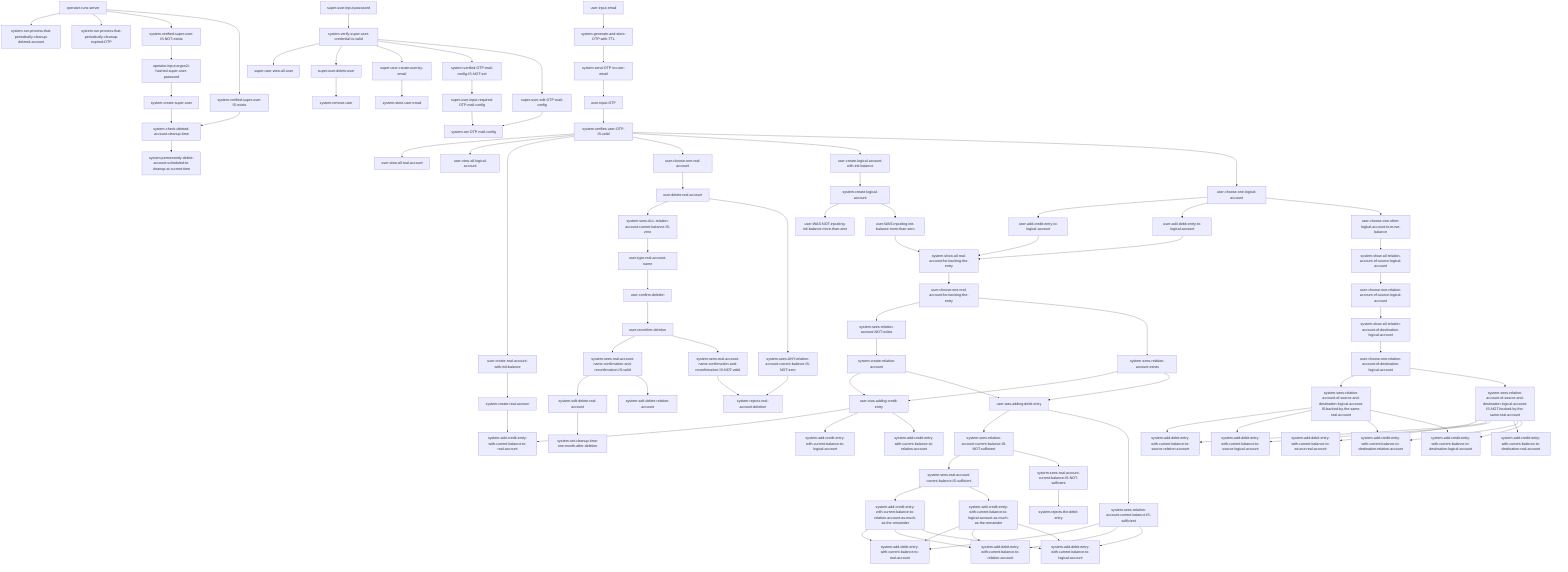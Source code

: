 %% v2.2.0
graph
    operator-runs-server --> system-run-process-that-periodically-cleanup-deleted-account
    operator-runs-server --> system-run-process-that-periodically-cleanup-expired-OTP

    operator-runs-server --> system-verified-super-user-IS-NOT-exists
    system-verified-super-user-IS-NOT-exists --> operator-input-argon2i-hashed-super-user-password
    operator-input-argon2i-hashed-super-user-password --> system-create-super-user
    system-create-super-user --> system-check-deleted-account-cleanup-time

    operator-runs-server --> system-verified-super-user-IS-exists
    system-verified-super-user-IS-exists --> system-check-deleted-account-cleanup-time
    system-check-deleted-account-cleanup-time --> system-permenently-delete-account-scheduled-to-cleanup-at-current-time

    super-user-input-password --> system-verify-super-user-credential-is-valid
    system-verify-super-user-credential-is-valid --> super-user-view-all-user
    system-verify-super-user-credential-is-valid --> super-user-delete-user
    system-verify-super-user-credential-is-valid --> super-user-create-user-by-email
    super-user-create-user-by-email --> system-store-user-email
    super-user-delete-user --> system-remove-user

    system-verify-super-user-credential-is-valid --> system-verified-OTP-mail-config-IS-NOT-set
    system-verified-OTP-mail-config-IS-NOT-set --> super-user-input-required-OTP-mail-config
    super-user-input-required-OTP-mail-config --> system-set-OTP-mail-config

    system-verify-super-user-credential-is-valid --> super-user-edit-OTP-mail-config
    super-user-edit-OTP-mail-config --> system-set-OTP-mail-config

    user-input-email --> system-generate-and-store-OTP-with-TTL
    system-generate-and-store-OTP-with-TTL --> system-send-OTP-to-user-email
    system-send-OTP-to-user-email --> user-input-OTP
    user-input-OTP --> system-verifies-user-OTP-IS-valid

    system-verifies-user-OTP-IS-valid --> user-view-all-real-account
    system-verifies-user-OTP-IS-valid --> user-view-all-logical-account

    system-verifies-user-OTP-IS-valid --> user-create-real-account-with-init-balance
    user-create-real-account-with-init-balance --> system-create-real-account
    system-create-real-account --> system-add-credit-entry-with-current-balance-to-real-account

    system-verifies-user-OTP-IS-valid --> user-choose-one-real-account
    user-choose-one-real-account --> user-delete-real-account
    user-delete-real-account --> system-sees-ALL-relation-account-current-balance-IS-zero
    user-delete-real-account --> system-sees-ANY-relation-account-current-balance-IS-NOT-zero
    system-sees-ANY-relation-account-current-balance-IS-NOT-zero --> system-rejects-real-account-deletion
    system-sees-ALL-relation-account-current-balance-IS-zero --> user-type-real-account-name
    user-type-real-account-name --> user-confirm-deletion
    user-confirm-deletion --> user-reconfirm-deletion
    user-reconfirm-deletion --> system-sees-real-account-name-confirmation-and-reconfirmation-IS-valid
    user-reconfirm-deletion --> system-sees-real-account-name-confirmation-and-reconfirmation-IS-NOT-valid
    system-sees-real-account-name-confirmation-and-reconfirmation-IS-NOT-valid --> system-rejects-real-account-deletion
    system-sees-real-account-name-confirmation-and-reconfirmation-IS-valid --> system-soft-delete-real-account
    system-sees-real-account-name-confirmation-and-reconfirmation-IS-valid --> system-soft-delete-relation-account
    system-soft-delete-real-account --> system-set-cleanup-time-one-month-after-deletion

    system-verifies-user-OTP-IS-valid --> user-create-logical-account-with-init-balance
    user-create-logical-account-with-init-balance --> system-create-logical-account
    system-create-logical-account --> user-WAS-NOT-inputting-init-balance-more-than-zero
    system-create-logical-account --> user-WAS-inputting-init-balance-more-than-zero
    user-WAS-inputting-init-balance-more-than-zero --> system-show-all-real-account-for-backing-the-entry

    system-verifies-user-OTP-IS-valid --> user-choose-one-logical-account

    user-choose-one-logical-account --> user-add-credit-entry-to-logical-account

    user-choose-one-logical-account --> user-add-debit-entry-to-logical-account
    user-add-debit-entry-to-logical-account --> system-show-all-real-account-for-backing-the-entry
    user-add-credit-entry-to-logical-account --> system-show-all-real-account-for-backing-the-entry

    system-show-all-real-account-for-backing-the-entry --> user-choose-one-real-account-for-backing-the-entry
    user-choose-one-real-account-for-backing-the-entry --> system-sees-relation-account-NOT-exists
    system-sees-relation-account-NOT-exists --> system-create-relation-account
    user-choose-one-real-account-for-backing-the-entry --> system-sees-relation-account-exists

    system-create-relation-account --> user-was-adding-credit-entry
    system-sees-relation-account-exists --> user-was-adding-credit-entry

    system-create-relation-account --> user-was-adding-debit-entry
    system-sees-relation-account-exists --> user-was-adding-debit-entry

    user-was-adding-credit-entry --> system-add-credit-entry-with-current-balance-to-real-account
    user-was-adding-credit-entry --> system-add-credit-entry-with-current-balance-to-logical-account
    user-was-adding-credit-entry --> system-add-credit-entry-with-current-balance-to-relation-account

    user-was-adding-debit-entry --> system-sees-relation-account-current-balance-IS-NOT-sufficient
    user-was-adding-debit-entry --> system-sees-relation-account-current-balance-IS-sufficient
    system-sees-relation-account-current-balance-IS-NOT-sufficient --> system-sees-real-account-current-balance-IS-sufficient
    system-sees-relation-account-current-balance-IS-NOT-sufficient --> system-sees-real-account-current-balance-IS-NOT-sufficient
    system-sees-real-account-current-balance-IS-sufficient --> system-add-credit-entry-with-current-balance-to-relation-account-as-much-as-the-remainder
    system-sees-real-account-current-balance-IS-sufficient --> system-add-credit-entry-with-current-balance-to-logical-account-as-much-as-the-remainder
    system-sees-real-account-current-balance-IS-NOT-sufficient --> system-rejects-the-debit-entry

    system-sees-relation-account-current-balance-IS-sufficient --> system-add-debit-entry-with-current-balance-to-real-account
    system-sees-relation-account-current-balance-IS-sufficient --> system-add-debit-entry-with-current-balance-to-relation-account
    system-sees-relation-account-current-balance-IS-sufficient --> system-add-debit-entry-with-current-balance-to-logical-account
    system-add-credit-entry-with-current-balance-to-logical-account-as-much-as-the-remainder --> system-add-debit-entry-with-current-balance-to-real-account
    system-add-credit-entry-with-current-balance-to-logical-account-as-much-as-the-remainder --> system-add-debit-entry-with-current-balance-to-relation-account
    system-add-credit-entry-with-current-balance-to-logical-account-as-much-as-the-remainder --> system-add-debit-entry-with-current-balance-to-logical-account
    system-add-credit-entry-with-current-balance-to-relation-account-as-much-as-the-remainder --> system-add-debit-entry-with-current-balance-to-real-account
    system-add-credit-entry-with-current-balance-to-relation-account-as-much-as-the-remainder --> system-add-debit-entry-with-current-balance-to-relation-account
    system-add-credit-entry-with-current-balance-to-relation-account-as-much-as-the-remainder --> system-add-debit-entry-with-current-balance-to-logical-account

    user-choose-one-logical-account --> user-choose-one-other-logical-account-to-move-balance
    user-choose-one-other-logical-account-to-move-balance --> system-show-all-relation-account-of-source-logical-account
    system-show-all-relation-account-of-source-logical-account --> user-choose-one-relation-account-of-source-logical-account
    user-choose-one-relation-account-of-source-logical-account --> system-show-all-relation-account-of-destination-logical-account
    system-show-all-relation-account-of-destination-logical-account --> user-choose-one-relation-account-of-destination-logical-account
    user-choose-one-relation-account-of-destination-logical-account --> system-sees-relation-account-of-source-and-destination-logical-account-IS-backed-by-the-same-real-account
    system-sees-relation-account-of-source-and-destination-logical-account-IS-backed-by-the-same-real-account --> system-add-debit-entry-with-current-balance-to-source-relation-account
    system-sees-relation-account-of-source-and-destination-logical-account-IS-backed-by-the-same-real-account --> system-add-debit-entry-with-current-balance-to-source-logical-account
    system-sees-relation-account-of-source-and-destination-logical-account-IS-backed-by-the-same-real-account --> system-add-credit-entry-with-current-balance-to-destination-relation-account
    system-sees-relation-account-of-source-and-destination-logical-account-IS-backed-by-the-same-real-account --> system-add-credit-entry-with-current-balance-to-destination-logical-account
    user-choose-one-relation-account-of-destination-logical-account --> system-sees-relation-account-of-source-and-destination-logical-account-IS-NOT-backed-by-the-same-real-account
    system-sees-relation-account-of-source-and-destination-logical-account-IS-NOT-backed-by-the-same-real-account --> system-add-debit-entry-with-current-balance-to-source-real-account
    system-sees-relation-account-of-source-and-destination-logical-account-IS-NOT-backed-by-the-same-real-account --> system-add-debit-entry-with-current-balance-to-source-relation-account
    system-sees-relation-account-of-source-and-destination-logical-account-IS-NOT-backed-by-the-same-real-account --> system-add-debit-entry-with-current-balance-to-source-logical-account
    system-sees-relation-account-of-source-and-destination-logical-account-IS-NOT-backed-by-the-same-real-account --> system-add-credit-entry-with-current-balance-to-destination-real-account
    system-sees-relation-account-of-source-and-destination-logical-account-IS-NOT-backed-by-the-same-real-account --> system-add-credit-entry-with-current-balance-to-destination-relation-account
    system-sees-relation-account-of-source-and-destination-logical-account-IS-NOT-backed-by-the-same-real-account --> system-add-credit-entry-with-current-balance-to-destination-logical-account